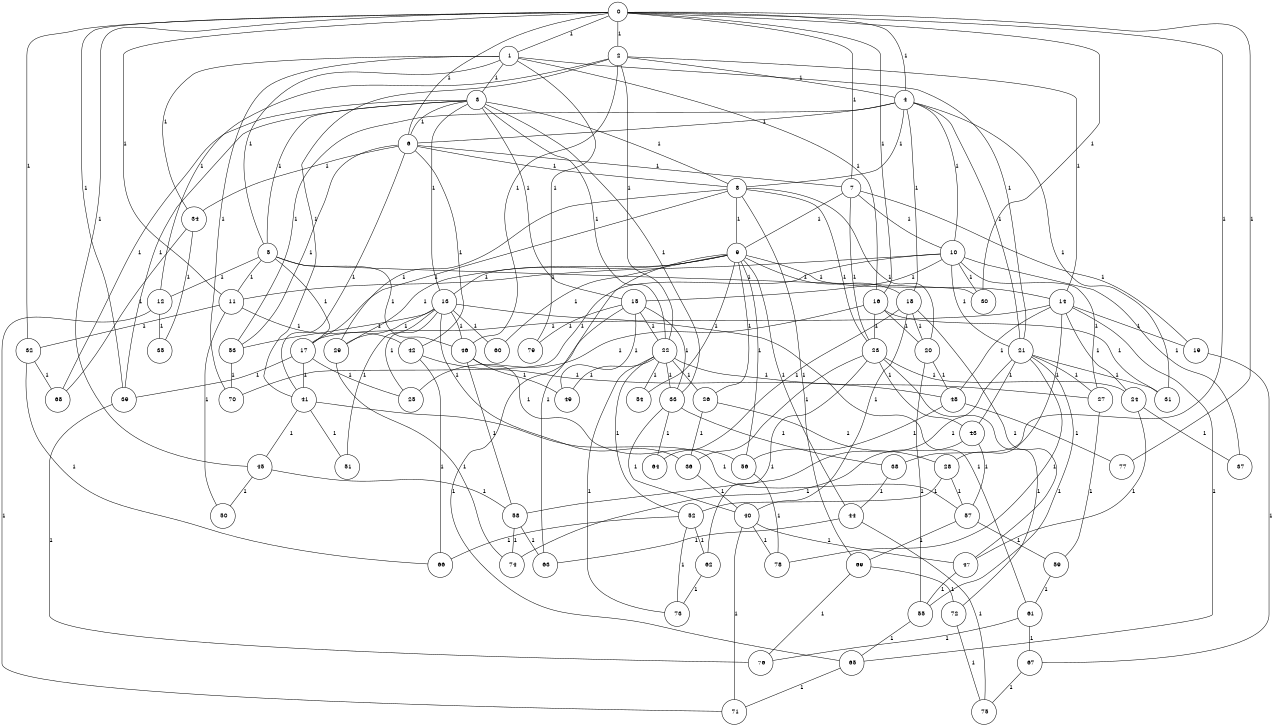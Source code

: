 graph G {
size="8.5,11;"
ratio = "expand;"
fixedsize="true;"
overlap="scale;"
node[shape=circle,width=.12,hight=.12,fontsize=12]
edge[fontsize=12]

0[label=" 0" color=black, pos="0.33225525,2.6374379!"];
1[label=" 1" color=black, pos="2.0956624,0.2717948!"];
2[label=" 2" color=black, pos="0.60296967,1.2214721!"];
3[label=" 3" color=black, pos="1.298949,2.4158224!"];
4[label=" 4" color=black, pos="0.15728432,1.6536338!"];
5[label=" 5" color=black, pos="2.6226723,1.7185396!"];
6[label=" 6" color=black, pos="0.061616557,2.3327277!"];
7[label=" 7" color=black, pos="2.9038998,1.7938141!"];
8[label=" 8" color=black, pos="2.5777178,0.34372973!"];
9[label=" 9" color=black, pos="1.3830811,0.47670709!"];
10[label=" 10" color=black, pos="2.3369703,1.5688643!"];
11[label=" 11" color=black, pos="2.3934783,0.71861622!"];
12[label=" 12" color=black, pos="2.1776787,1.1954824!"];
13[label=" 13" color=black, pos="0.48232666,2.5857514!"];
14[label=" 14" color=black, pos="1.1623289,1.7813417!"];
15[label=" 15" color=black, pos="2.2092394,1.3023838!"];
16[label=" 16" color=black, pos="0.0064077214,1.4603373!"];
17[label=" 17" color=black, pos="1.2616381,0.37553966!"];
18[label=" 18" color=black, pos="2.6352236,2.2345277!"];
19[label=" 19" color=black, pos="2.9290905,2.5794644!"];
20[label=" 20" color=black, pos="1.3253939,0.90712035!"];
21[label=" 21" color=black, pos="2.6889688,1.3516638!"];
22[label=" 22" color=black, pos="0.4113509,2.9175264!"];
23[label=" 23" color=black, pos="0.70816126,1.4075475!"];
24[label=" 24" color=black, pos="2.8660238,2.1040578!"];
25[label=" 25" color=black, pos="1.8049292,1.7262703!"];
26[label=" 26" color=black, pos="1.4240014,2.4688546!"];
27[label=" 27" color=black, pos="0.9139419,2.4598612!"];
28[label=" 28" color=black, pos="0.82326586,2.0470564!"];
29[label=" 29" color=black, pos="1.8598534,1.3635323!"];
30[label=" 30" color=black, pos="1.5317257,2.8917946!"];
31[label=" 31" color=black, pos="0.50096885,1.954456!"];
32[label=" 32" color=black, pos="0.16722685,2.4946545!"];
33[label=" 33" color=black, pos="0.53811131,2.4123088!"];
34[label=" 34" color=black, pos="2.1817228,1.3152047!"];
35[label=" 35" color=black, pos="1.9294825,2.3350005!"];
36[label=" 36" color=black, pos="1.1420474,2.264983!"];
37[label=" 37" color=black, pos="0.78077717,2.2731051!"];
38[label=" 38" color=black, pos="2.9095739,1.5523899!"];
39[label=" 39" color=black, pos="1.4642417,0.77753539!"];
40[label=" 40" color=black, pos="0.56535971,0.60362457!"];
41[label=" 41" color=black, pos="2.4931147,2.0655837!"];
42[label=" 42" color=black, pos="0.89709688,2.7705021!"];
43[label=" 43" color=black, pos="2.1558543,2.5793278!"];
44[label=" 44" color=black, pos="1.4875595,1.2998025!"];
45[label=" 45" color=black, pos="2.4728261,1.5808396!"];
46[label=" 46" color=black, pos="0.7378072,2.7929428!"];
47[label=" 47" color=black, pos="0.64007538,0.83351738!"];
48[label=" 48" color=black, pos="0.84266802,2.3089061!"];
49[label=" 49" color=black, pos="1.4530754,2.0106201!"];
50[label=" 50" color=black, pos="1.7552783,1.1767516!"];
51[label=" 51" color=black, pos="1.8866247,2.2090343!"];
52[label=" 52" color=black, pos="1.6003903,0.64252093!"];
53[label=" 53" color=black, pos="1.0817444,0.45561634!"];
54[label=" 54" color=black, pos="2.35659,0.021600458!"];
55[label=" 55" color=black, pos="2.8190372,2.2021005!"];
56[label=" 56" color=black, pos="2.2922598,2.9974879!"];
57[label=" 57" color=black, pos="2.8854965,0.095507383!"];
58[label=" 58" color=black, pos="1.7892302,2.5519073!"];
59[label=" 59" color=black, pos="1.0283385,0.050039213!"];
60[label=" 60" color=black, pos="2.2697784,2.7019451!"];
61[label=" 61" color=black, pos="0.91592067,0.17107437!"];
62[label=" 62" color=black, pos="0.40612052,0.26917609!"];
63[label=" 63" color=black, pos="1.0477927,0.88686301!"];
64[label=" 64" color=black, pos="2.9822832,2.0853876!"];
65[label=" 65" color=black, pos="0.89245899,0.50855445!"];
66[label=" 66" color=black, pos="0.45315401,2.3575442!"];
67[label=" 67" color=black, pos="2.8214033,0.11022123!"];
68[label=" 68" color=black, pos="1.1001435,0.44270449!"];
69[label=" 69" color=black, pos="2.9697277,1.2885749!"];
70[label=" 70" color=black, pos="0.80645368,2.601006!"];
71[label=" 71" color=black, pos="2.0290276,0.1942988!"];
72[label=" 72" color=black, pos="1.37222,2.8790905!"];
73[label=" 73" color=black, pos="0.46058137,2.9463682!"];
74[label=" 74" color=black, pos="0.44810668,1.3952279!"];
75[label=" 75" color=black, pos="0.71149574,1.3606917!"];
76[label=" 76" color=black, pos="1.3176154,1.8277035!"];
77[label=" 77" color=black, pos="0.41717505,2.6631914!"];
78[label=" 78" color=black, pos="2.6740293,2.0778751!"];
79[label=" 79" color=black, pos="0.75206648,2.7143677!"];
0--1[label="1"]
0--2[label="1"]
0--4[label="1"]
0--6[label="1"]
0--7[label="1"]
0--11[label="1"]
0--16[label="1"]
0--30[label="1"]
0--32[label="1"]
0--38[label="1"]
0--39[label="1"]
0--45[label="1"]
0--77[label="1"]
1--3[label="1"]
1--5[label="1"]
1--16[label="1"]
1--21[label="1"]
1--34[label="1"]
1--70[label="1"]
1--79[label="1"]
2--4[label="1"]
2--12[label="1"]
2--14[label="1"]
2--22[label="1"]
2--41[label="1"]
2--46[label="1"]
3--5[label="1"]
3--6[label="1"]
3--8[label="1"]
3--13[label="1"]
3--15[label="1"]
3--22[label="1"]
3--33[label="1"]
3--39[label="1"]
3--68[label="1"]
4--6[label="1"]
4--8[label="1"]
4--10[label="1"]
4--18[label="1"]
4--21[label="1"]
4--31[label="1"]
4--53[label="1"]
5--11[label="1"]
5--12[label="1"]
5--17[label="1"]
5--30[label="1"]
5--46[label="1"]
6--7[label="1"]
6--8[label="1"]
6--34[label="1"]
6--41[label="1"]
6--42[label="1"]
6--53[label="1"]
7--9[label="1"]
7--10[label="1"]
7--19[label="1"]
7--23[label="1"]
8--9[label="1"]
8--17[label="1"]
8--20[label="1"]
8--23[label="1"]
8--29[label="1"]
8--69[label="1"]
9--13[label="1"]
9--14[label="1"]
9--18[label="1"]
9--26[label="1"]
9--29[label="1"]
9--44[label="1"]
9--54[label="1"]
9--56[label="1"]
9--60[label="1"]
9--63[label="1"]
10--11[label="1"]
10--15[label="1"]
10--21[label="1"]
10--27[label="1"]
10--30[label="1"]
10--37[label="1"]
10--70[label="1"]
11--32[label="1"]
11--42[label="1"]
11--50[label="1"]
12--35[label="1"]
12--71[label="1"]
13--25[label="1"]
13--29[label="1"]
13--36[label="1"]
13--46[label="1"]
13--51[label="1"]
13--53[label="1"]
13--60[label="1"]
13--61[label="1"]
14--17[label="1"]
14--19[label="1"]
14--24[label="1"]
14--28[label="1"]
14--48[label="1"]
14--65[label="1"]
15--22[label="1"]
15--33[label="1"]
15--49[label="1"]
15--65[label="1"]
15--79[label="1"]
16--20[label="1"]
16--23[label="1"]
16--25[label="1"]
16--31[label="1"]
17--25[label="1"]
17--39[label="1"]
17--41[label="1"]
18--20[label="1"]
18--40[label="1"]
18--47[label="1"]
18--64[label="1"]
19--67[label="1"]
20--48[label="1"]
20--55[label="1"]
21--27[label="1"]
21--31[label="1"]
21--43[label="1"]
21--55[label="1"]
21--58[label="1"]
21--78[label="1"]
22--26[label="1"]
22--27[label="1"]
22--33[label="1"]
22--49[label="1"]
22--52[label="1"]
22--54[label="1"]
22--73[label="1"]
23--24[label="1"]
23--36[label="1"]
23--43[label="1"]
23--62[label="1"]
23--72[label="1"]
24--37[label="1"]
24--47[label="1"]
26--28[label="1"]
26--36[label="1"]
27--59[label="1"]
28--52[label="1"]
28--57[label="1"]
29--74[label="1"]
32--66[label="1"]
32--68[label="1"]
33--38[label="1"]
33--40[label="1"]
33--64[label="1"]
34--35[label="1"]
34--68[label="1"]
36--40[label="1"]
38--44[label="1"]
39--76[label="1"]
40--47[label="1"]
40--71[label="1"]
40--78[label="1"]
41--45[label="1"]
41--51[label="1"]
41--57[label="1"]
42--48[label="1"]
42--66[label="1"]
43--57[label="1"]
43--74[label="1"]
44--63[label="1"]
44--75[label="1"]
45--50[label="1"]
45--58[label="1"]
46--49[label="1"]
46--56[label="1"]
46--58[label="1"]
47--55[label="1"]
48--56[label="1"]
48--77[label="1"]
52--62[label="1"]
52--66[label="1"]
52--73[label="1"]
53--70[label="1"]
55--65[label="1"]
56--78[label="1"]
57--59[label="1"]
57--69[label="1"]
58--63[label="1"]
58--74[label="1"]
59--61[label="1"]
61--67[label="1"]
61--76[label="1"]
62--73[label="1"]
65--71[label="1"]
67--75[label="1"]
69--72[label="1"]
69--76[label="1"]
72--75[label="1"]

}
